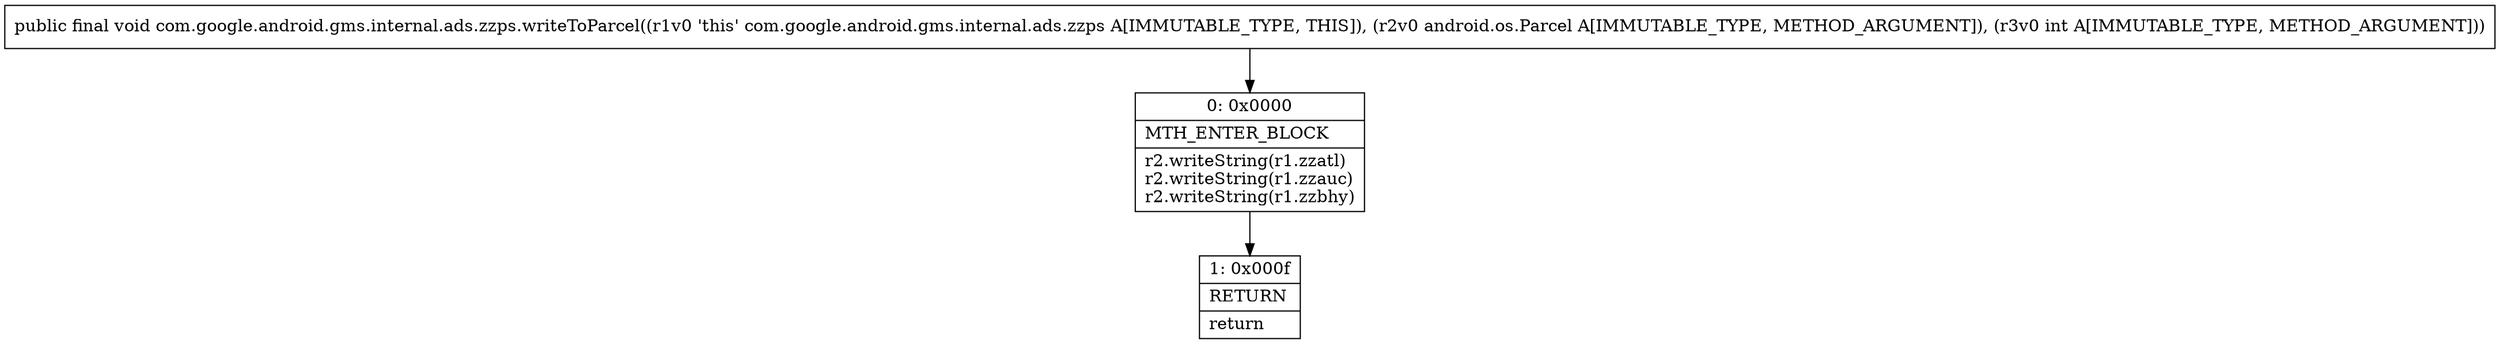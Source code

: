 digraph "CFG forcom.google.android.gms.internal.ads.zzps.writeToParcel(Landroid\/os\/Parcel;I)V" {
Node_0 [shape=record,label="{0\:\ 0x0000|MTH_ENTER_BLOCK\l|r2.writeString(r1.zzatl)\lr2.writeString(r1.zzauc)\lr2.writeString(r1.zzbhy)\l}"];
Node_1 [shape=record,label="{1\:\ 0x000f|RETURN\l|return\l}"];
MethodNode[shape=record,label="{public final void com.google.android.gms.internal.ads.zzps.writeToParcel((r1v0 'this' com.google.android.gms.internal.ads.zzps A[IMMUTABLE_TYPE, THIS]), (r2v0 android.os.Parcel A[IMMUTABLE_TYPE, METHOD_ARGUMENT]), (r3v0 int A[IMMUTABLE_TYPE, METHOD_ARGUMENT])) }"];
MethodNode -> Node_0;
Node_0 -> Node_1;
}

